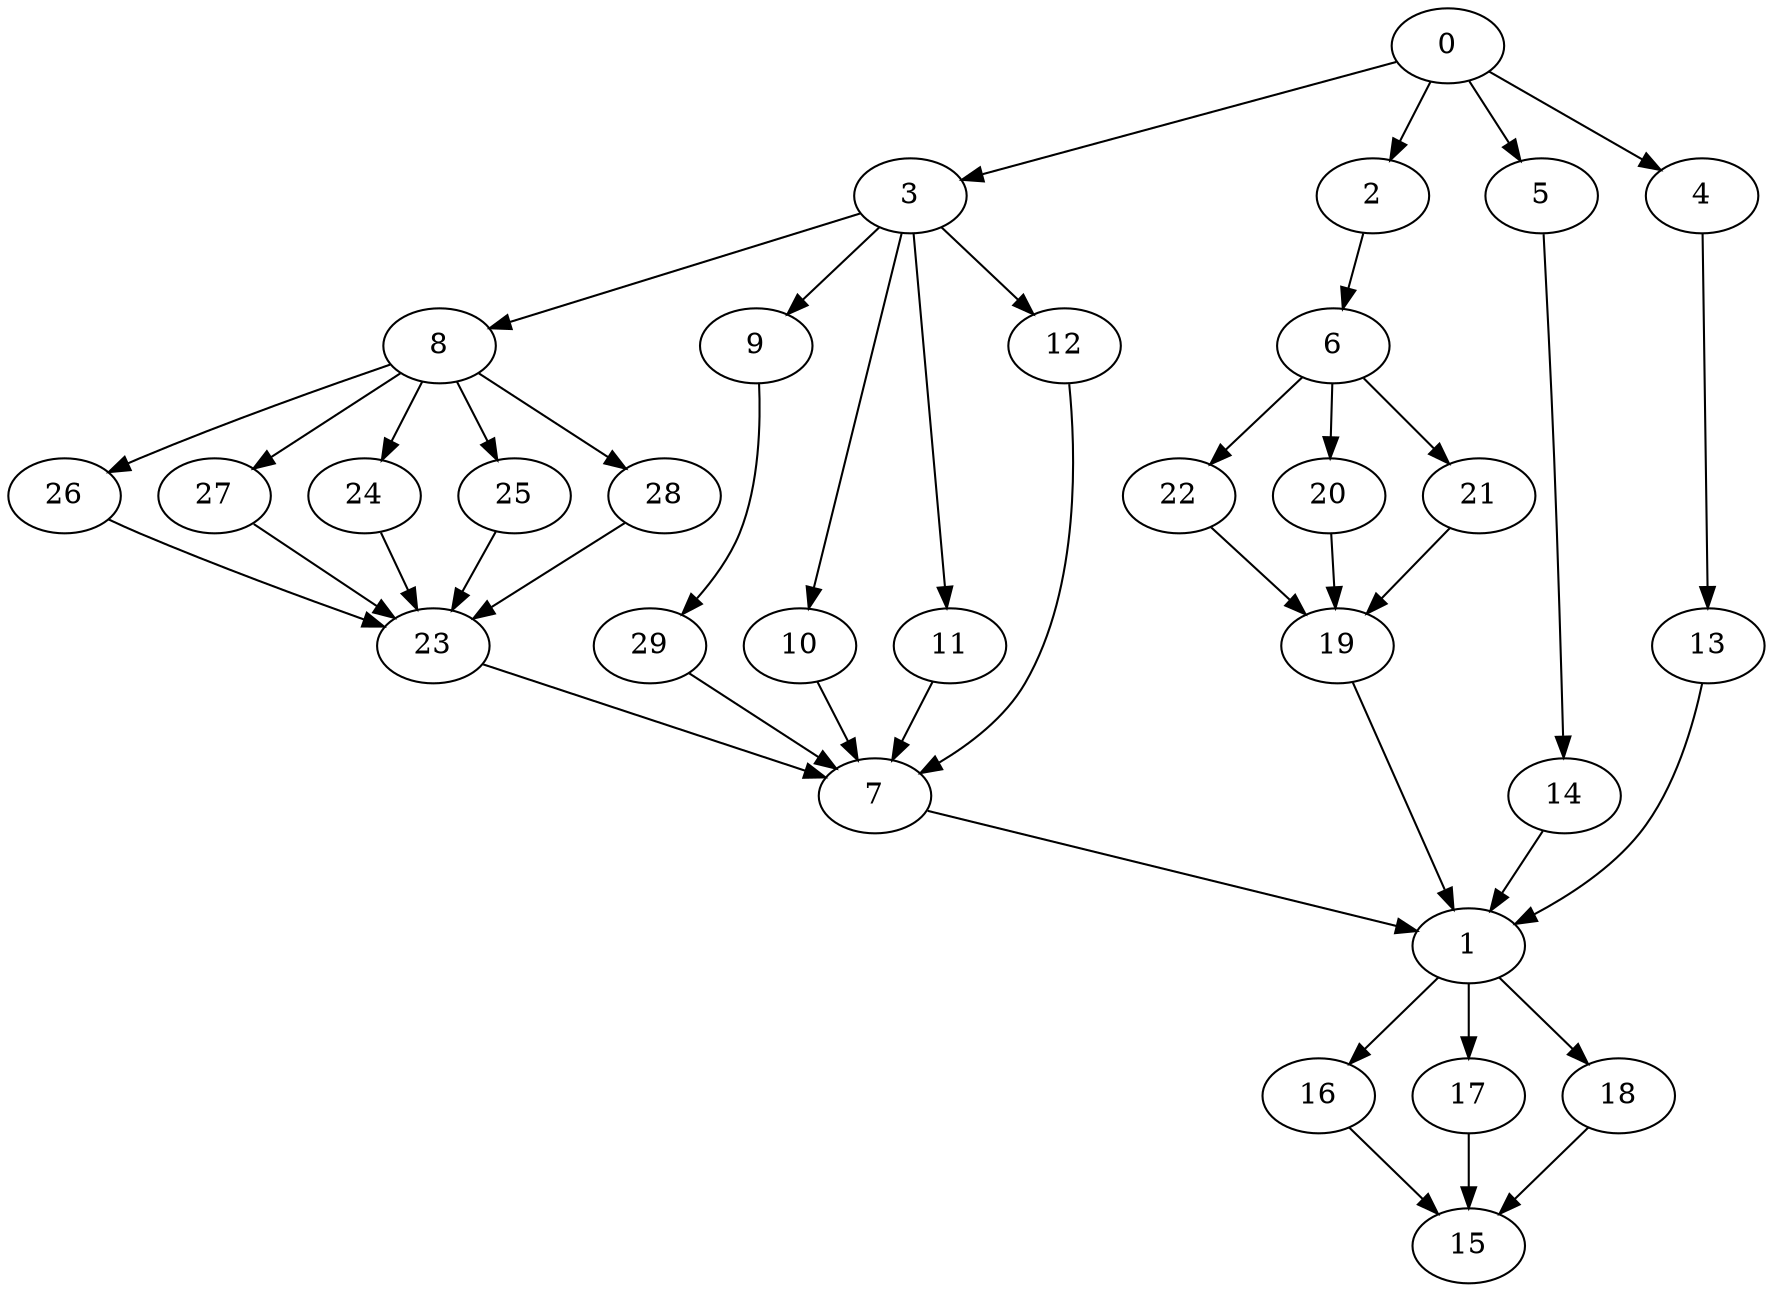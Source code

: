 digraph "SeriesParallel-MaxBf-5_Nodes_30_CCR_0.10_WeightType_Random_GB" {
	graph ["Duplicate states"=0,
		GraphType=S_P,
		"Max states in OPEN"=0,
		Modes="120000ms; topo-ordered tasks, ; Pruning: task equivalence, fixed order ready list, ; F-value: ; Optimisation: best schedule length (\
SL) optimisation on equal, ",
		NumberOfTasks=30,
		"Pruned using list schedule length"=1,
		"States removed from OPEN"=0,
		TargetSystem="Homogeneous-8",
		"Time to schedule (ms)"=102,
		"Total idle time"=2280,
		"Total schedule length"=1000,
		"Total sequential time"=2590,
		"Total states created"=2
	];
	0	["Finish time"=79,
		Processor=0,
		"Start time"=0,
		Weight=79];
	3	["Finish time"=127,
		Processor=0,
		"Start time"=79,
		Weight=48];
	0 -> 3	[Weight=5];
	2	["Finish time"=133,
		Processor=5,
		"Start time"=85,
		Weight=48];
	0 -> 2	[Weight=6];
	5	["Finish time"=370,
		Processor=6,
		"Start time"=243,
		Weight=127];
	0 -> 5	[Weight=9];
	4	["Finish time"=416,
		Processor=4,
		"Start time"=305,
		Weight=111];
	0 -> 4	[Weight=6];
	8	["Finish time"=270,
		Processor=0,
		"Start time"=127,
		Weight=143];
	3 -> 8	[Weight=4];
	9	["Finish time"=261,
		Processor=1,
		"Start time"=134,
		Weight=127];
	3 -> 9	[Weight=7];
	10	["Finish time"=243,
		Processor=6,
		"Start time"=132,
		Weight=111];
	3 -> 10	[Weight=5];
	11	["Finish time"=284,
		Processor=7,
		"Start time"=236,
		Weight=48];
	3 -> 11	[Weight=2];
	12	["Finish time"=316,
		Processor=7,
		"Start time"=284,
		Weight=32];
	3 -> 12	[Weight=4];
	26	["Finish time"=397,
		Processor=0,
		"Start time"=270,
		Weight=127];
	8 -> 26	[Weight=4];
	27	["Finish time"=391,
		Processor=1,
		"Start time"=280,
		Weight=111];
	8 -> 27	[Weight=10];
	24	["Finish time"=370,
		Processor=2,
		"Start time"=275,
		Weight=95];
	8 -> 24	[Weight=5];
	25	["Finish time"=321,
		Processor=3,
		"Start time"=273,
		Weight=48];
	8 -> 25	[Weight=3];
	28	["Finish time"=305,
		Processor=4,
		"Start time"=273,
		Weight=32];
	8 -> 28	[Weight=3];
	23	["Finish time"=524,
		Processor=0,
		"Start time"=397,
		Weight=127];
	26 -> 23	[Weight=10];
	29	["Finish time"=395,
		Processor=5,
		"Start time"=268,
		Weight=127];
	9 -> 29	[Weight=7];
	27 -> 23	[Weight=5];
	24 -> 23	[Weight=7];
	25 -> 23	[Weight=8];
	28 -> 23	[Weight=9];
	6	["Finish time"=236,
		Processor=7,
		"Start time"=141,
		Weight=95];
	2 -> 6	[Weight=8];
	7	["Finish time"=667,
		Processor=0,
		"Start time"=524,
		Weight=143];
	23 -> 7	[Weight=6];
	29 -> 7	[Weight=5];
	10 -> 7	[Weight=2];
	22	["Finish time"=380,
		Processor=7,
		"Start time"=316,
		Weight=64];
	6 -> 22	[Weight=7];
	20	["Finish time"=369,
		Processor=3,
		"Start time"=321,
		Weight=48];
	6 -> 20	[Weight=8];
	21	["Finish time"=401,
		Processor=3,
		"Start time"=369,
		Weight=32];
	6 -> 21	[Weight=7];
	11 -> 7	[Weight=9];
	14	["Finish time"=434,
		Processor=6,
		"Start time"=370,
		Weight=64];
	5 -> 14	[Weight=2];
	12 -> 7	[Weight=5];
	13	["Finish time"=464,
		Processor=4,
		"Start time"=416,
		Weight=48];
	4 -> 13	[Weight=5];
	19	["Finish time"=480,
		Processor=3,
		"Start time"=401,
		Weight=79];
	22 -> 19	[Weight=4];
	1	["Finish time"=778,
		Processor=0,
		"Start time"=667,
		Weight=111];
	7 -> 1	[Weight=2];
	20 -> 19	[Weight=9];
	21 -> 19	[Weight=8];
	19 -> 1	[Weight=5];
	14 -> 1	[Weight=2];
	13 -> 1	[Weight=2];
	16	["Finish time"=889,
		Processor=0,
		"Start time"=778,
		Weight=111];
	1 -> 16	[Weight=8];
	17	["Finish time"=866,
		Processor=1,
		"Start time"=787,
		Weight=79];
	1 -> 17	[Weight=9];
	18	["Finish time"=851,
		Processor=2,
		"Start time"=787,
		Weight=64];
	1 -> 18	[Weight=9];
	15	["Finish time"=1000,
		Processor=0,
		"Start time"=889,
		Weight=111];
	16 -> 15	[Weight=10];
	17 -> 15	[Weight=2];
	18 -> 15	[Weight=6];
}
